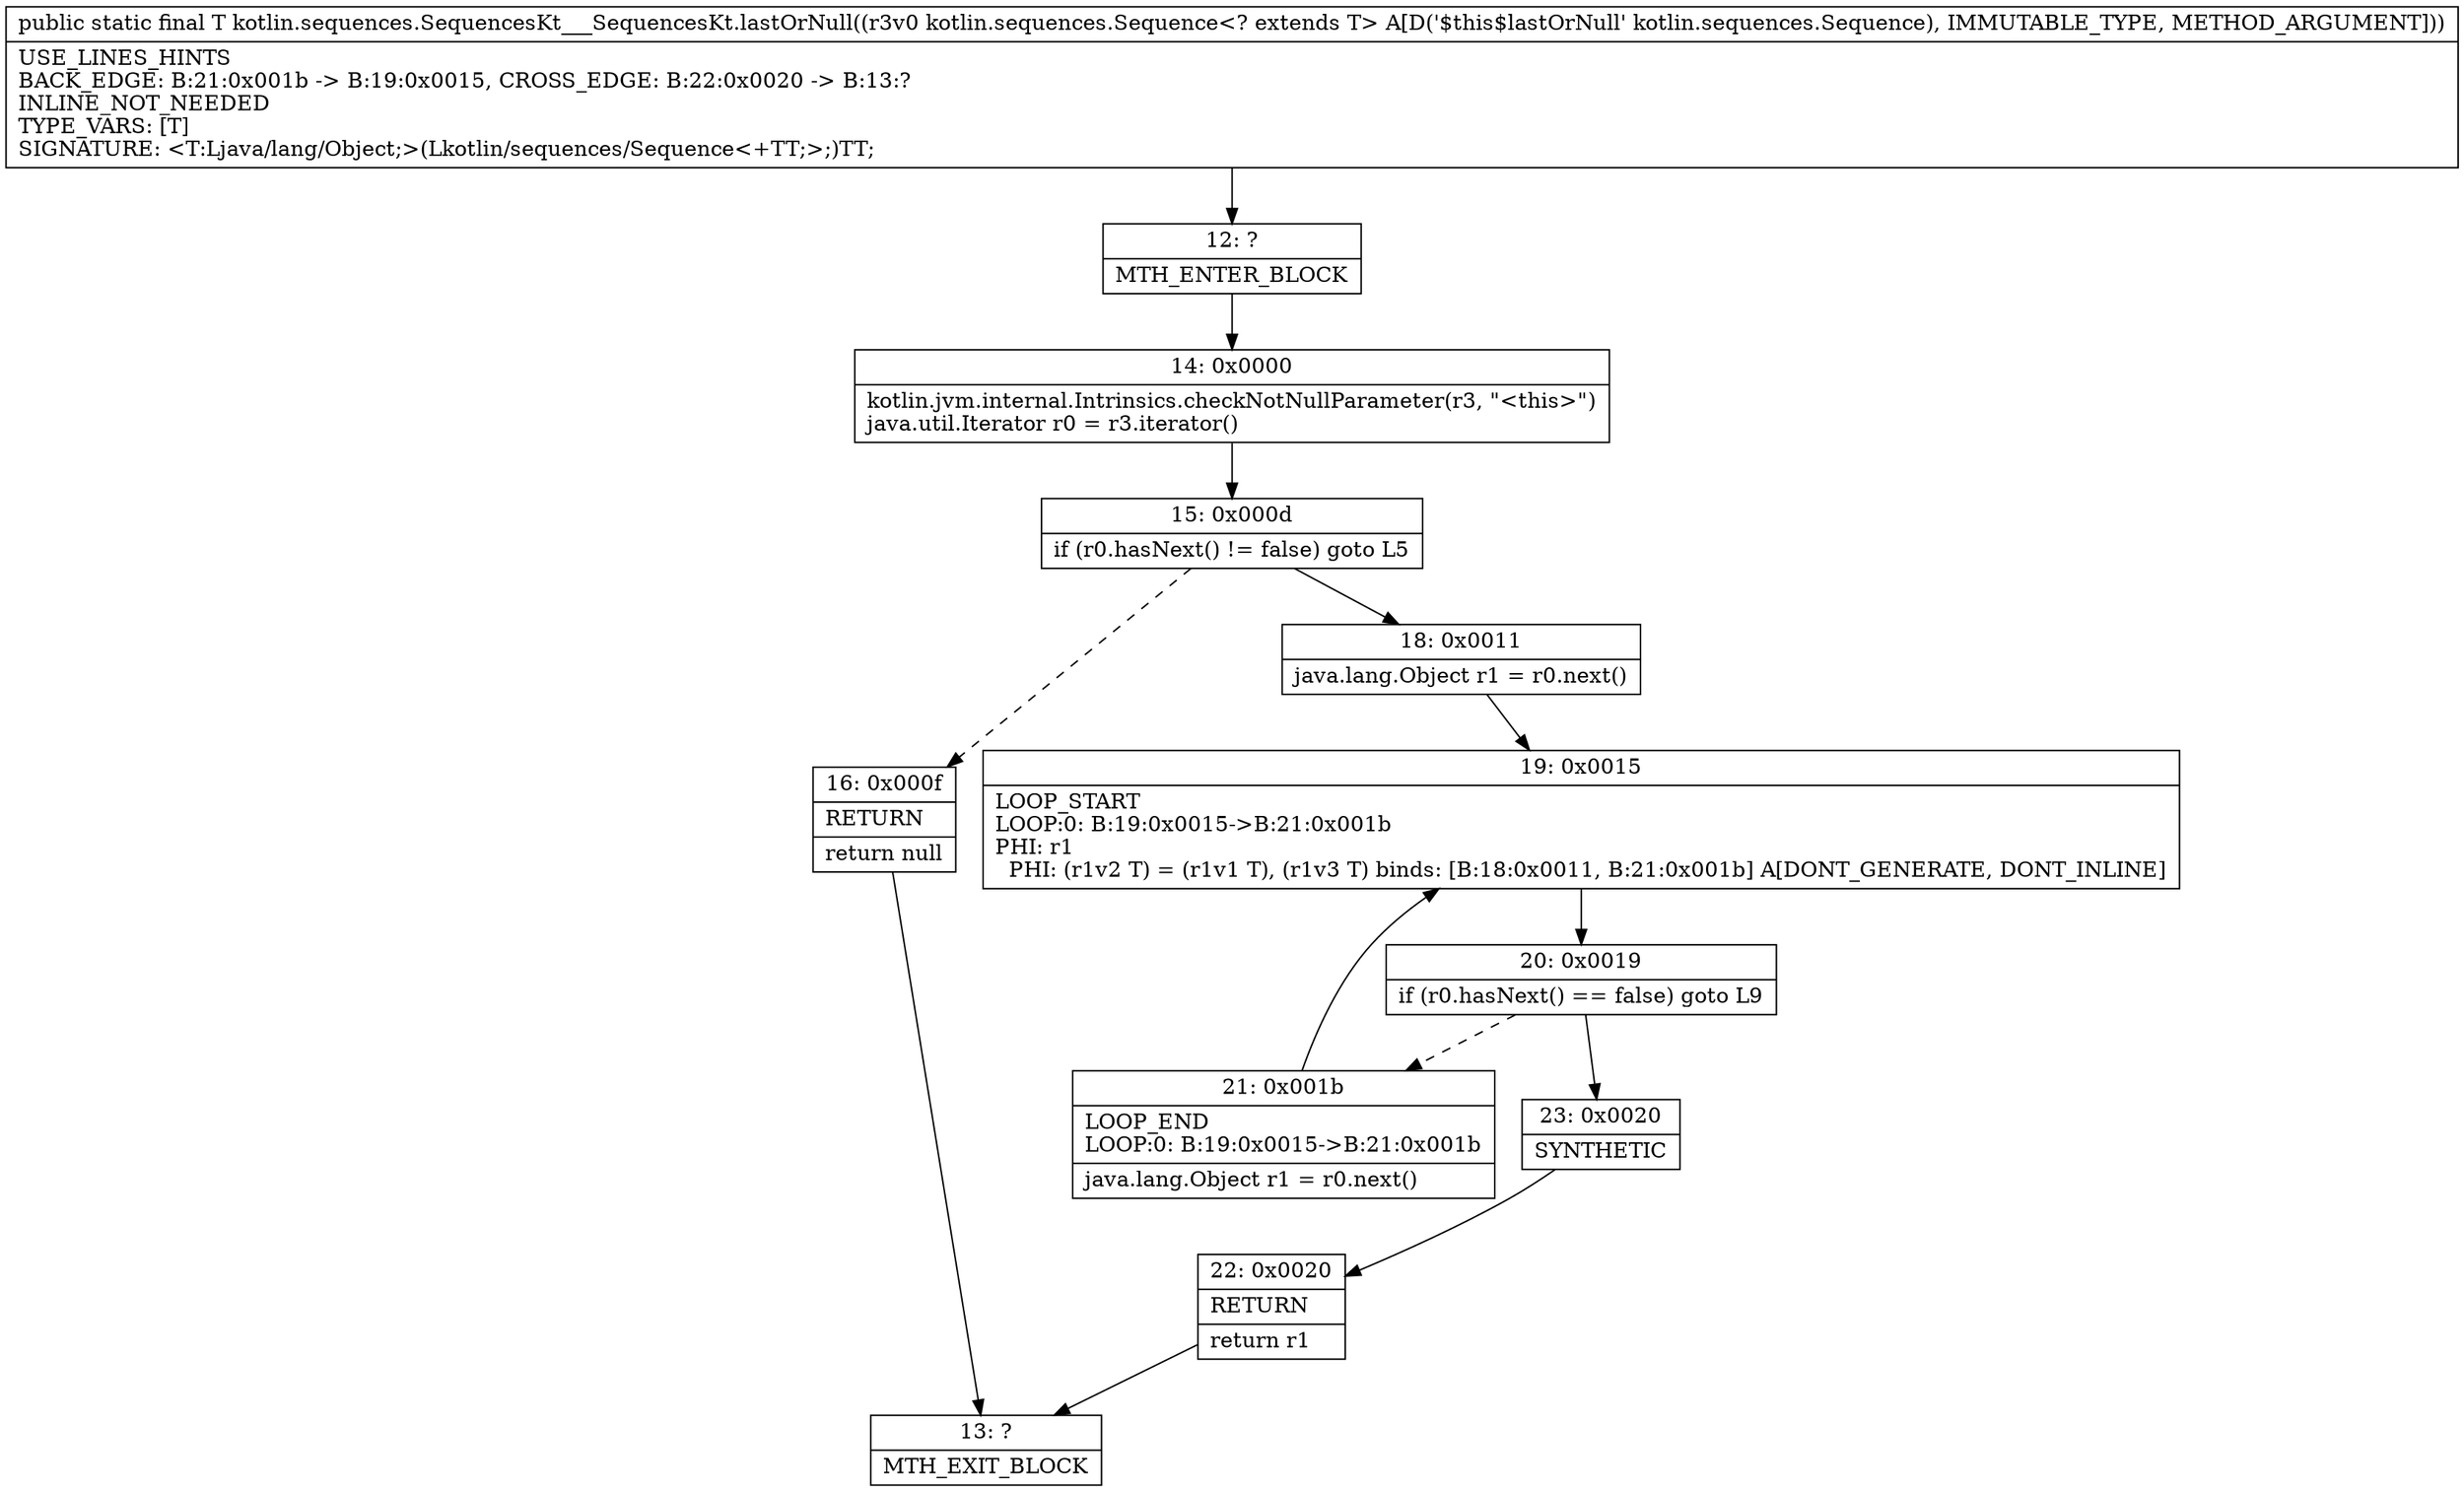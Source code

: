 digraph "CFG forkotlin.sequences.SequencesKt___SequencesKt.lastOrNull(Lkotlin\/sequences\/Sequence;)Ljava\/lang\/Object;" {
Node_12 [shape=record,label="{12\:\ ?|MTH_ENTER_BLOCK\l}"];
Node_14 [shape=record,label="{14\:\ 0x0000|kotlin.jvm.internal.Intrinsics.checkNotNullParameter(r3, \"\<this\>\")\ljava.util.Iterator r0 = r3.iterator()\l}"];
Node_15 [shape=record,label="{15\:\ 0x000d|if (r0.hasNext() != false) goto L5\l}"];
Node_16 [shape=record,label="{16\:\ 0x000f|RETURN\l|return null\l}"];
Node_13 [shape=record,label="{13\:\ ?|MTH_EXIT_BLOCK\l}"];
Node_18 [shape=record,label="{18\:\ 0x0011|java.lang.Object r1 = r0.next()\l}"];
Node_19 [shape=record,label="{19\:\ 0x0015|LOOP_START\lLOOP:0: B:19:0x0015\-\>B:21:0x001b\lPHI: r1 \l  PHI: (r1v2 T) = (r1v1 T), (r1v3 T) binds: [B:18:0x0011, B:21:0x001b] A[DONT_GENERATE, DONT_INLINE]\l}"];
Node_20 [shape=record,label="{20\:\ 0x0019|if (r0.hasNext() == false) goto L9\l}"];
Node_21 [shape=record,label="{21\:\ 0x001b|LOOP_END\lLOOP:0: B:19:0x0015\-\>B:21:0x001b\l|java.lang.Object r1 = r0.next()\l}"];
Node_23 [shape=record,label="{23\:\ 0x0020|SYNTHETIC\l}"];
Node_22 [shape=record,label="{22\:\ 0x0020|RETURN\l|return r1\l}"];
MethodNode[shape=record,label="{public static final T kotlin.sequences.SequencesKt___SequencesKt.lastOrNull((r3v0 kotlin.sequences.Sequence\<? extends T\> A[D('$this$lastOrNull' kotlin.sequences.Sequence), IMMUTABLE_TYPE, METHOD_ARGUMENT]))  | USE_LINES_HINTS\lBACK_EDGE: B:21:0x001b \-\> B:19:0x0015, CROSS_EDGE: B:22:0x0020 \-\> B:13:?\lINLINE_NOT_NEEDED\lTYPE_VARS: [T]\lSIGNATURE: \<T:Ljava\/lang\/Object;\>(Lkotlin\/sequences\/Sequence\<+TT;\>;)TT;\l}"];
MethodNode -> Node_12;Node_12 -> Node_14;
Node_14 -> Node_15;
Node_15 -> Node_16[style=dashed];
Node_15 -> Node_18;
Node_16 -> Node_13;
Node_18 -> Node_19;
Node_19 -> Node_20;
Node_20 -> Node_21[style=dashed];
Node_20 -> Node_23;
Node_21 -> Node_19;
Node_23 -> Node_22;
Node_22 -> Node_13;
}

